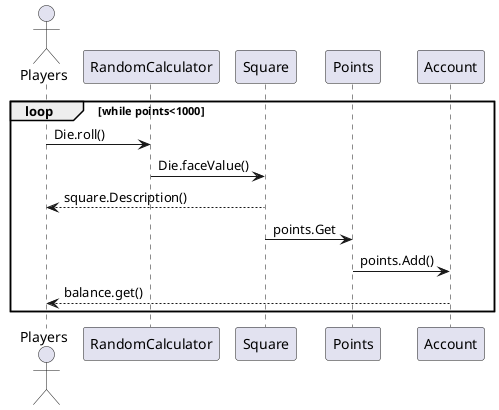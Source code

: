 @startuml
'https://plantuml.com/sequence-diagram

Actor Players as Players

loop while points<1000
Players -> RandomCalculator: Die.roll()
RandomCalculator -> Square: Die.faceValue()
Square --> Players: square.Description()
Square -> Points: points.Get
Points ->Account: points.Add()
Account --> Players: balance.get()
end

@enduml